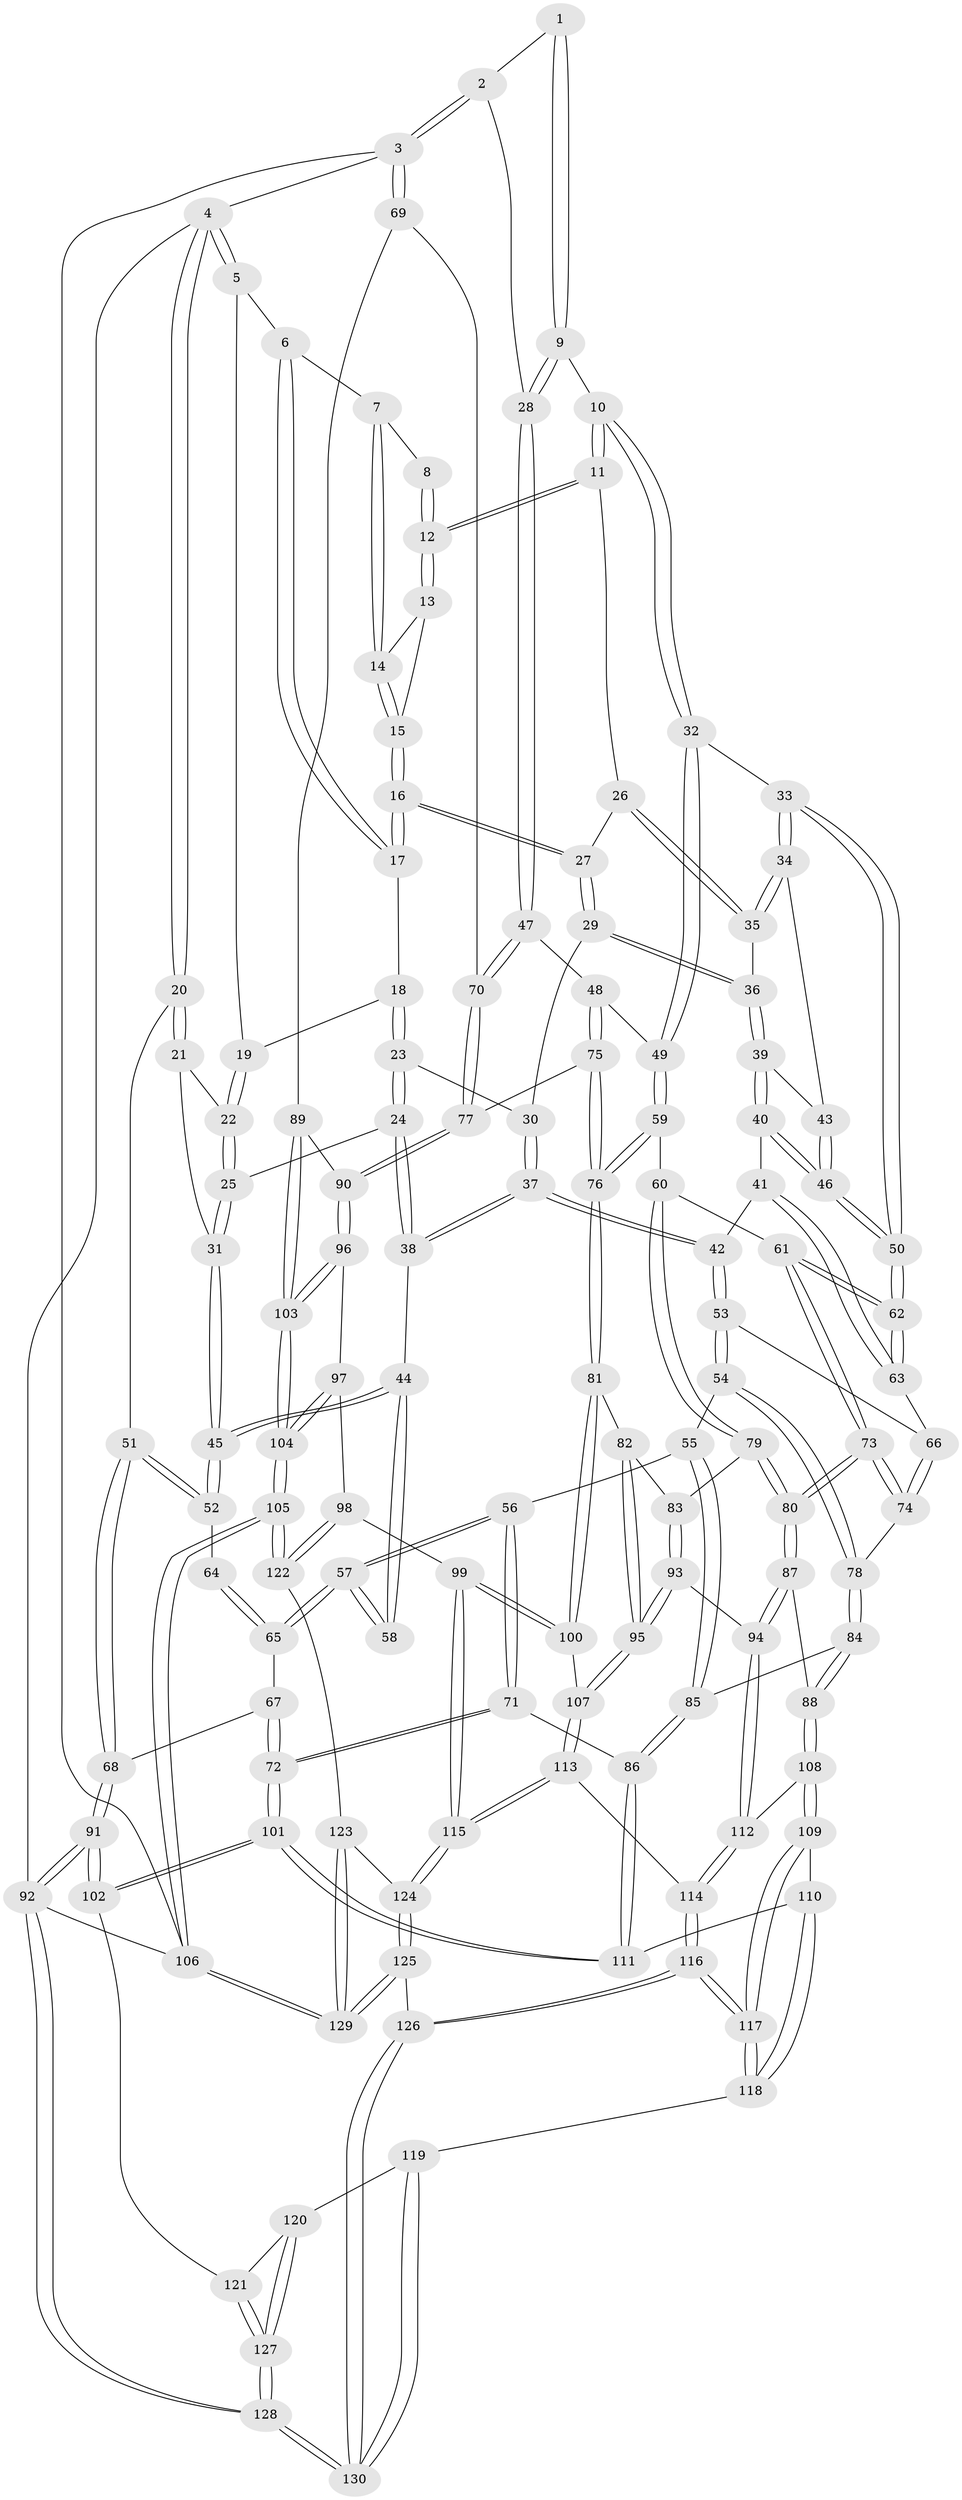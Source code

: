 // Generated by graph-tools (version 1.1) at 2025/38/03/09/25 02:38:31]
// undirected, 130 vertices, 322 edges
graph export_dot {
graph [start="1"]
  node [color=gray90,style=filled];
  1 [pos="+0.7435382067848365+0"];
  2 [pos="+1+0"];
  3 [pos="+1+0"];
  4 [pos="+0+0"];
  5 [pos="+0.22744246986640276+0"];
  6 [pos="+0.3749518873116134+0"];
  7 [pos="+0.4268405744641047+0"];
  8 [pos="+0.7392097537167875+0"];
  9 [pos="+0.7252211496850707+0.18601660032072379"];
  10 [pos="+0.703873932323018+0.18948956356728514"];
  11 [pos="+0.5703192675502512+0.11861957719434695"];
  12 [pos="+0.5602639077043464+0.10000421670542324"];
  13 [pos="+0.5168831514222975+0.046557626341043754"];
  14 [pos="+0.46231542241098444+0"];
  15 [pos="+0.42633813294448486+0.11630096327105567"];
  16 [pos="+0.40185844806088705+0.15422564689691495"];
  17 [pos="+0.3740767367787309+0.11409550549403945"];
  18 [pos="+0.25634894530948954+0.08706252561699657"];
  19 [pos="+0.20378715523277569+0.03262337040914383"];
  20 [pos="+0+0"];
  21 [pos="+0.056085348653255734+0.09228868064621011"];
  22 [pos="+0.159591217186888+0.09273329272247138"];
  23 [pos="+0.28320543895138406+0.18685571789165228"];
  24 [pos="+0.1825674004584034+0.22938636775419013"];
  25 [pos="+0.14718121149538232+0.19850336277336242"];
  26 [pos="+0.5209492657970265+0.1410085825163551"];
  27 [pos="+0.4020583545770287+0.1551425184520438"];
  28 [pos="+0.8257683655603515+0.24336645663088669"];
  29 [pos="+0.38804999574093196+0.2032447410746674"];
  30 [pos="+0.32937414843984003+0.2077014737112349"];
  31 [pos="+0+0.25193932183065354"];
  32 [pos="+0.5895028387891954+0.2872025809797143"];
  33 [pos="+0.5839432051758616+0.28820451706912537"];
  34 [pos="+0.5703387134013165+0.2841364564830086"];
  35 [pos="+0.491606589522142+0.22608489440662388"];
  36 [pos="+0.3927132567211937+0.21159679404052179"];
  37 [pos="+0.2556490580779595+0.3223539588961727"];
  38 [pos="+0.2058285195321864+0.30244424673225756"];
  39 [pos="+0.39340856581580214+0.2173605894188584"];
  40 [pos="+0.3920234593520086+0.320251031357271"];
  41 [pos="+0.359968323031985+0.33123219444038027"];
  42 [pos="+0.2660671529702825+0.3333367217310762"];
  43 [pos="+0.49758943360799246+0.2914609953212112"];
  44 [pos="+0.17326066191425543+0.3308476575607861"];
  45 [pos="+0+0.2618799338796554"];
  46 [pos="+0.40675712240848216+0.3327255751903104"];
  47 [pos="+0.8596193497269605+0.2827516837653024"];
  48 [pos="+0.8222108995682281+0.3740844737019281"];
  49 [pos="+0.6173556651270835+0.4192780892114369"];
  50 [pos="+0.45941019050718684+0.4234296440595227"];
  51 [pos="+0+0.300657669441334"];
  52 [pos="+0+0.26829637179583776"];
  53 [pos="+0.26911482985714974+0.4475766190174744"];
  54 [pos="+0.2443387223348286+0.47660163339422096"];
  55 [pos="+0.2399306806496222+0.47999726307097274"];
  56 [pos="+0.20083302438795772+0.4846713841375764"];
  57 [pos="+0.15651513980403084+0.4263492445623251"];
  58 [pos="+0.16192219357902715+0.3518295123795421"];
  59 [pos="+0.596199091141305+0.47182980078295705"];
  60 [pos="+0.5955057150136858+0.4721850684987528"];
  61 [pos="+0.4599765353471099+0.44557310032172337"];
  62 [pos="+0.4595773961300616+0.4445436767456136"];
  63 [pos="+0.3355599762984481+0.4297111586175797"];
  64 [pos="+0.07050704713887725+0.36121940112873335"];
  65 [pos="+0.09172410855806559+0.42294361349383686"];
  66 [pos="+0.2867259679508669+0.44598311084954134"];
  67 [pos="+0.0668473994999275+0.4442560460003404"];
  68 [pos="+0+0.34615513598478653"];
  69 [pos="+1+0.3114444059176437"];
  70 [pos="+1+0.3106422436693565"];
  71 [pos="+0.193809838775807+0.4926087167356648"];
  72 [pos="+0.07759062320008127+0.6166115201725939"];
  73 [pos="+0.44287717064679577+0.49533279151069876"];
  74 [pos="+0.3929636481872103+0.5149043999056191"];
  75 [pos="+0.8024606342716166+0.508989444853854"];
  76 [pos="+0.7665344469404627+0.5436608972991163"];
  77 [pos="+0.894715762574632+0.5545471865200393"];
  78 [pos="+0.367788659228231+0.5345386057803808"];
  79 [pos="+0.5763736793310477+0.5658501578699613"];
  80 [pos="+0.4765702814920862+0.5974778731532867"];
  81 [pos="+0.7629221742959861+0.5538039711503411"];
  82 [pos="+0.6666358101887871+0.5866913676711412"];
  83 [pos="+0.5974296249900896+0.5888301917680687"];
  84 [pos="+0.32099546602100737+0.6237375396717927"];
  85 [pos="+0.3068427439072567+0.6212897509331041"];
  86 [pos="+0.2556614051659468+0.6443363957599016"];
  87 [pos="+0.4742771432829591+0.6048630624643294"];
  88 [pos="+0.32583160332390954+0.6275129065726273"];
  89 [pos="+1+0.4237498211599224"];
  90 [pos="+0.918635137625622+0.5753613757212269"];
  91 [pos="+0+0.7012312677310488"];
  92 [pos="+0+1"];
  93 [pos="+0.597513409700508+0.6508402699558553"];
  94 [pos="+0.48849572126669094+0.6653792523929346"];
  95 [pos="+0.628526406946775+0.685565779913167"];
  96 [pos="+0.9371379353468501+0.6139345450223221"];
  97 [pos="+0.9136475662074661+0.7269922714386868"];
  98 [pos="+0.8452758875033188+0.7596634165449806"];
  99 [pos="+0.8198052845561251+0.7440817020443792"];
  100 [pos="+0.7632330237702951+0.6639265099720162"];
  101 [pos="+0.042529086026602186+0.680419959395844"];
  102 [pos="+0+0.7024611387898309"];
  103 [pos="+1+0.6157538502481563"];
  104 [pos="+1+0.8357587182461259"];
  105 [pos="+1+1"];
  106 [pos="+1+1"];
  107 [pos="+0.6389859660018428+0.7043330837462524"];
  108 [pos="+0.35634821013739376+0.7003011038623819"];
  109 [pos="+0.3021201286049764+0.7862846216161611"];
  110 [pos="+0.2026266481320547+0.7528513275265626"];
  111 [pos="+0.14187245900927561+0.7006052086780994"];
  112 [pos="+0.4755859817652973+0.7349694150187169"];
  113 [pos="+0.5926290010585429+0.8089906560129713"];
  114 [pos="+0.4978224790305897+0.7901638339341261"];
  115 [pos="+0.6186885338286455+0.8375434542196324"];
  116 [pos="+0.3822013916430794+0.9028683282891811"];
  117 [pos="+0.36112026364335564+0.8866436889706403"];
  118 [pos="+0.21124162119839845+0.8882121194866855"];
  119 [pos="+0.18017679294582126+0.9145323908997973"];
  120 [pos="+0.10680758596868574+0.8640088347241798"];
  121 [pos="+0.03258066151244402+0.7813632859640867"];
  122 [pos="+0.8475498988964513+0.824936275930249"];
  123 [pos="+0.7837067310840377+0.8954851257007208"];
  124 [pos="+0.6388692981230378+0.8944317518354277"];
  125 [pos="+0.5791180274923303+1"];
  126 [pos="+0.4031791910174427+1"];
  127 [pos="+0.07672602495098611+1"];
  128 [pos="+0.08663750878818623+1"];
  129 [pos="+0.8919376613258237+1"];
  130 [pos="+0.171472995098838+1"];
  1 -- 2;
  1 -- 9;
  1 -- 9;
  2 -- 3;
  2 -- 3;
  2 -- 28;
  3 -- 4;
  3 -- 69;
  3 -- 69;
  3 -- 106;
  4 -- 5;
  4 -- 5;
  4 -- 20;
  4 -- 20;
  4 -- 92;
  5 -- 6;
  5 -- 19;
  6 -- 7;
  6 -- 17;
  6 -- 17;
  7 -- 8;
  7 -- 14;
  7 -- 14;
  8 -- 12;
  8 -- 12;
  9 -- 10;
  9 -- 28;
  9 -- 28;
  10 -- 11;
  10 -- 11;
  10 -- 32;
  10 -- 32;
  11 -- 12;
  11 -- 12;
  11 -- 26;
  12 -- 13;
  12 -- 13;
  13 -- 14;
  13 -- 15;
  14 -- 15;
  14 -- 15;
  15 -- 16;
  15 -- 16;
  16 -- 17;
  16 -- 17;
  16 -- 27;
  16 -- 27;
  17 -- 18;
  18 -- 19;
  18 -- 23;
  18 -- 23;
  19 -- 22;
  19 -- 22;
  20 -- 21;
  20 -- 21;
  20 -- 51;
  21 -- 22;
  21 -- 31;
  22 -- 25;
  22 -- 25;
  23 -- 24;
  23 -- 24;
  23 -- 30;
  24 -- 25;
  24 -- 38;
  24 -- 38;
  25 -- 31;
  25 -- 31;
  26 -- 27;
  26 -- 35;
  26 -- 35;
  27 -- 29;
  27 -- 29;
  28 -- 47;
  28 -- 47;
  29 -- 30;
  29 -- 36;
  29 -- 36;
  30 -- 37;
  30 -- 37;
  31 -- 45;
  31 -- 45;
  32 -- 33;
  32 -- 49;
  32 -- 49;
  33 -- 34;
  33 -- 34;
  33 -- 50;
  33 -- 50;
  34 -- 35;
  34 -- 35;
  34 -- 43;
  35 -- 36;
  36 -- 39;
  36 -- 39;
  37 -- 38;
  37 -- 38;
  37 -- 42;
  37 -- 42;
  38 -- 44;
  39 -- 40;
  39 -- 40;
  39 -- 43;
  40 -- 41;
  40 -- 46;
  40 -- 46;
  41 -- 42;
  41 -- 63;
  41 -- 63;
  42 -- 53;
  42 -- 53;
  43 -- 46;
  43 -- 46;
  44 -- 45;
  44 -- 45;
  44 -- 58;
  44 -- 58;
  45 -- 52;
  45 -- 52;
  46 -- 50;
  46 -- 50;
  47 -- 48;
  47 -- 70;
  47 -- 70;
  48 -- 49;
  48 -- 75;
  48 -- 75;
  49 -- 59;
  49 -- 59;
  50 -- 62;
  50 -- 62;
  51 -- 52;
  51 -- 52;
  51 -- 68;
  51 -- 68;
  52 -- 64;
  53 -- 54;
  53 -- 54;
  53 -- 66;
  54 -- 55;
  54 -- 78;
  54 -- 78;
  55 -- 56;
  55 -- 85;
  55 -- 85;
  56 -- 57;
  56 -- 57;
  56 -- 71;
  56 -- 71;
  57 -- 58;
  57 -- 58;
  57 -- 65;
  57 -- 65;
  59 -- 60;
  59 -- 76;
  59 -- 76;
  60 -- 61;
  60 -- 79;
  60 -- 79;
  61 -- 62;
  61 -- 62;
  61 -- 73;
  61 -- 73;
  62 -- 63;
  62 -- 63;
  63 -- 66;
  64 -- 65;
  64 -- 65;
  65 -- 67;
  66 -- 74;
  66 -- 74;
  67 -- 68;
  67 -- 72;
  67 -- 72;
  68 -- 91;
  68 -- 91;
  69 -- 70;
  69 -- 89;
  70 -- 77;
  70 -- 77;
  71 -- 72;
  71 -- 72;
  71 -- 86;
  72 -- 101;
  72 -- 101;
  73 -- 74;
  73 -- 74;
  73 -- 80;
  73 -- 80;
  74 -- 78;
  75 -- 76;
  75 -- 76;
  75 -- 77;
  76 -- 81;
  76 -- 81;
  77 -- 90;
  77 -- 90;
  78 -- 84;
  78 -- 84;
  79 -- 80;
  79 -- 80;
  79 -- 83;
  80 -- 87;
  80 -- 87;
  81 -- 82;
  81 -- 100;
  81 -- 100;
  82 -- 83;
  82 -- 95;
  82 -- 95;
  83 -- 93;
  83 -- 93;
  84 -- 85;
  84 -- 88;
  84 -- 88;
  85 -- 86;
  85 -- 86;
  86 -- 111;
  86 -- 111;
  87 -- 88;
  87 -- 94;
  87 -- 94;
  88 -- 108;
  88 -- 108;
  89 -- 90;
  89 -- 103;
  89 -- 103;
  90 -- 96;
  90 -- 96;
  91 -- 92;
  91 -- 92;
  91 -- 102;
  91 -- 102;
  92 -- 128;
  92 -- 128;
  92 -- 106;
  93 -- 94;
  93 -- 95;
  93 -- 95;
  94 -- 112;
  94 -- 112;
  95 -- 107;
  95 -- 107;
  96 -- 97;
  96 -- 103;
  96 -- 103;
  97 -- 98;
  97 -- 104;
  97 -- 104;
  98 -- 99;
  98 -- 122;
  98 -- 122;
  99 -- 100;
  99 -- 100;
  99 -- 115;
  99 -- 115;
  100 -- 107;
  101 -- 102;
  101 -- 102;
  101 -- 111;
  101 -- 111;
  102 -- 121;
  103 -- 104;
  103 -- 104;
  104 -- 105;
  104 -- 105;
  105 -- 106;
  105 -- 106;
  105 -- 122;
  105 -- 122;
  106 -- 129;
  106 -- 129;
  107 -- 113;
  107 -- 113;
  108 -- 109;
  108 -- 109;
  108 -- 112;
  109 -- 110;
  109 -- 117;
  109 -- 117;
  110 -- 111;
  110 -- 118;
  110 -- 118;
  112 -- 114;
  112 -- 114;
  113 -- 114;
  113 -- 115;
  113 -- 115;
  114 -- 116;
  114 -- 116;
  115 -- 124;
  115 -- 124;
  116 -- 117;
  116 -- 117;
  116 -- 126;
  116 -- 126;
  117 -- 118;
  117 -- 118;
  118 -- 119;
  119 -- 120;
  119 -- 130;
  119 -- 130;
  120 -- 121;
  120 -- 127;
  120 -- 127;
  121 -- 127;
  121 -- 127;
  122 -- 123;
  123 -- 124;
  123 -- 129;
  123 -- 129;
  124 -- 125;
  124 -- 125;
  125 -- 126;
  125 -- 129;
  125 -- 129;
  126 -- 130;
  126 -- 130;
  127 -- 128;
  127 -- 128;
  128 -- 130;
  128 -- 130;
}
